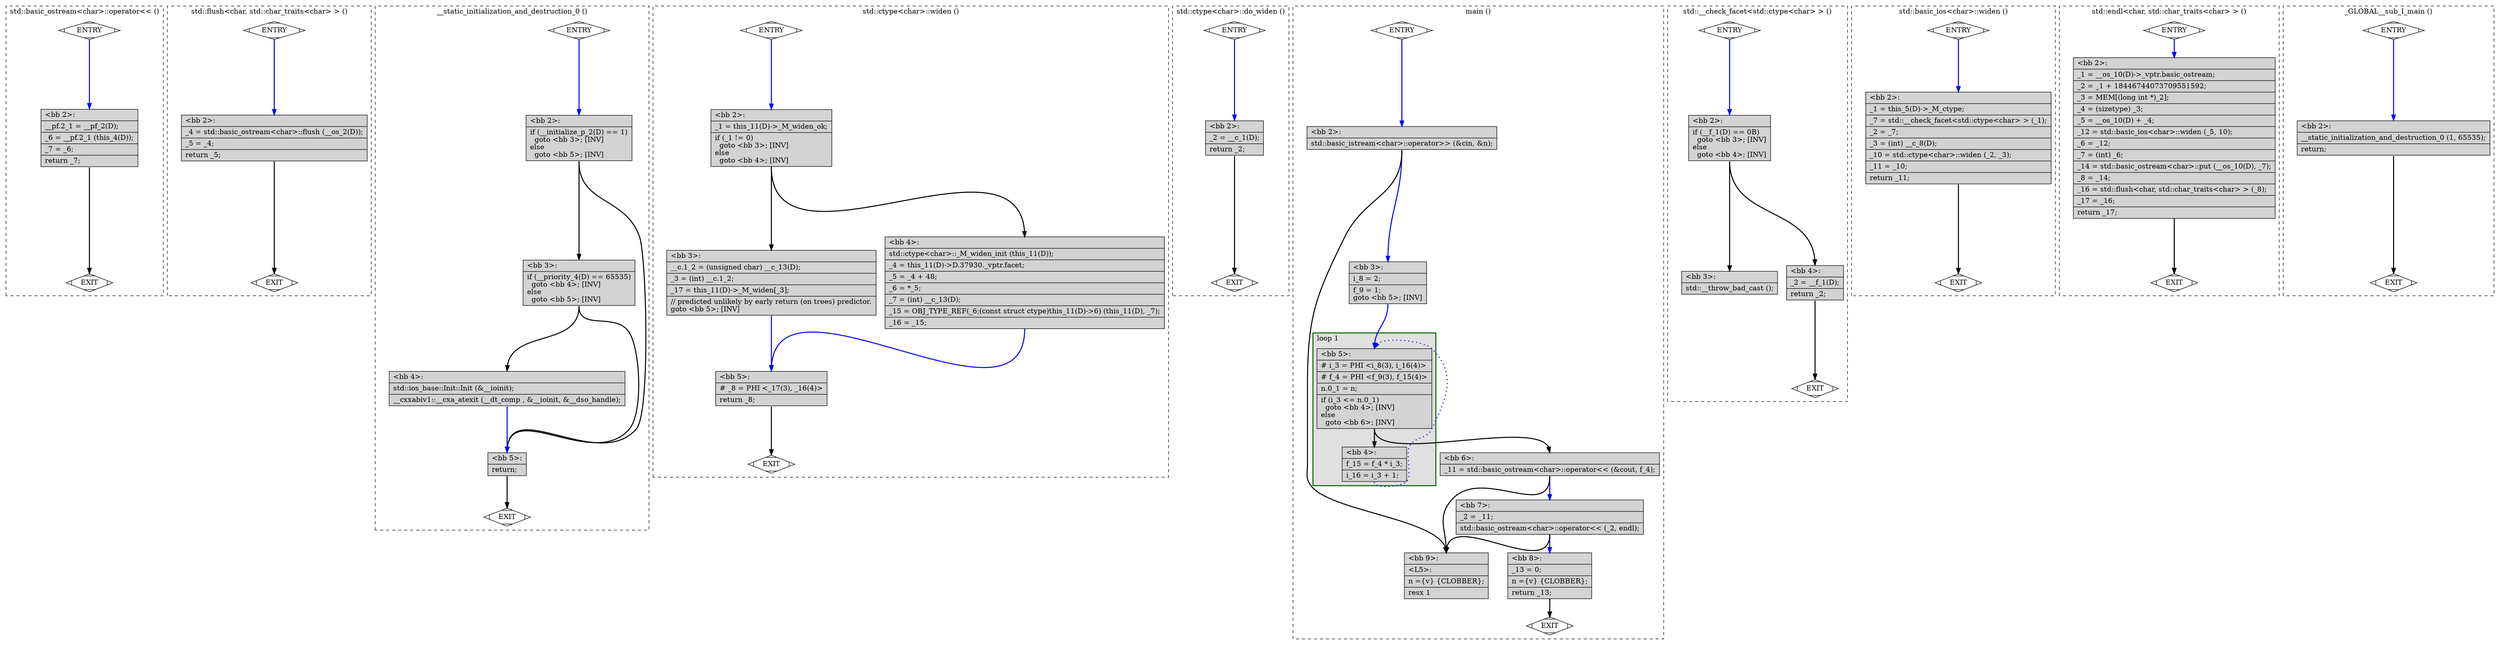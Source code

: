 digraph "factorial.cpp.023t.ssa" {
overlap=false;
subgraph "cluster_std::basic_ostream<char>::operator<<" {
	style="dashed";
	color="black";
	label="std::basic_ostream<char>::operator<< ()";
	fn_2040_basic_block_0 [shape=Mdiamond,style=filled,fillcolor=white,label="ENTRY"];

	fn_2040_basic_block_1 [shape=Mdiamond,style=filled,fillcolor=white,label="EXIT"];

	fn_2040_basic_block_2 [shape=record,style=filled,fillcolor=lightgrey,label="{\<bb\ 2\>:\l\
|__pf.2_1\ =\ __pf_2(D);\l\
|_6\ =\ __pf.2_1\ (this_4(D));\l\
|_7\ =\ _6;\l\
|return\ _7;\l\
}"];

	fn_2040_basic_block_0:s -> fn_2040_basic_block_2:n [style="solid,bold",color=blue,weight=100,constraint=true];
	fn_2040_basic_block_2:s -> fn_2040_basic_block_1:n [style="solid,bold",color=black,weight=10,constraint=true];
	fn_2040_basic_block_0:s -> fn_2040_basic_block_1:n [style="invis",constraint=true];
}
subgraph "cluster_std::flush<char, std::char_traits<char> >" {
	style="dashed";
	color="black";
	label="std::flush<char, std::char_traits<char> > ()";
	fn_2119_basic_block_0 [shape=Mdiamond,style=filled,fillcolor=white,label="ENTRY"];

	fn_2119_basic_block_1 [shape=Mdiamond,style=filled,fillcolor=white,label="EXIT"];

	fn_2119_basic_block_2 [shape=record,style=filled,fillcolor=lightgrey,label="{\<bb\ 2\>:\l\
|_4\ =\ std::basic_ostream\<char\>::flush\ (__os_2(D));\l\
|_5\ =\ _4;\l\
|return\ _5;\l\
}"];

	fn_2119_basic_block_0:s -> fn_2119_basic_block_2:n [style="solid,bold",color=blue,weight=100,constraint=true];
	fn_2119_basic_block_2:s -> fn_2119_basic_block_1:n [style="solid,bold",color=black,weight=10,constraint=true];
	fn_2119_basic_block_0:s -> fn_2119_basic_block_1:n [style="invis",constraint=true];
}
subgraph "cluster___static_initialization_and_destruction_0" {
	style="dashed";
	color="black";
	label="__static_initialization_and_destruction_0 ()";
	fn_2278_basic_block_0 [shape=Mdiamond,style=filled,fillcolor=white,label="ENTRY"];

	fn_2278_basic_block_1 [shape=Mdiamond,style=filled,fillcolor=white,label="EXIT"];

	fn_2278_basic_block_2 [shape=record,style=filled,fillcolor=lightgrey,label="{\<bb\ 2\>:\l\
|if\ (__initialize_p_2(D)\ ==\ 1)\l\
\ \ goto\ \<bb\ 3\>;\ [INV]\l\
else\l\
\ \ goto\ \<bb\ 5\>;\ [INV]\l\
}"];

	fn_2278_basic_block_3 [shape=record,style=filled,fillcolor=lightgrey,label="{\<bb\ 3\>:\l\
|if\ (__priority_4(D)\ ==\ 65535)\l\
\ \ goto\ \<bb\ 4\>;\ [INV]\l\
else\l\
\ \ goto\ \<bb\ 5\>;\ [INV]\l\
}"];

	fn_2278_basic_block_4 [shape=record,style=filled,fillcolor=lightgrey,label="{\<bb\ 4\>:\l\
|std::ios_base::Init::Init\ (&__ioinit);\l\
|__cxxabiv1::__cxa_atexit\ (__dt_comp\ ,\ &__ioinit,\ &__dso_handle);\l\
}"];

	fn_2278_basic_block_5 [shape=record,style=filled,fillcolor=lightgrey,label="{\<bb\ 5\>:\l\
|return;\l\
}"];

	fn_2278_basic_block_0:s -> fn_2278_basic_block_2:n [style="solid,bold",color=blue,weight=100,constraint=true];
	fn_2278_basic_block_2:s -> fn_2278_basic_block_3:n [style="solid,bold",color=black,weight=10,constraint=true];
	fn_2278_basic_block_2:s -> fn_2278_basic_block_5:n [style="solid,bold",color=black,weight=10,constraint=true];
	fn_2278_basic_block_3:s -> fn_2278_basic_block_4:n [style="solid,bold",color=black,weight=10,constraint=true];
	fn_2278_basic_block_3:s -> fn_2278_basic_block_5:n [style="solid,bold",color=black,weight=10,constraint=true];
	fn_2278_basic_block_4:s -> fn_2278_basic_block_5:n [style="solid,bold",color=blue,weight=100,constraint=true];
	fn_2278_basic_block_5:s -> fn_2278_basic_block_1:n [style="solid,bold",color=black,weight=10,constraint=true];
	fn_2278_basic_block_0:s -> fn_2278_basic_block_1:n [style="invis",constraint=true];
}
subgraph "cluster_std::ctype<char>::widen" {
	style="dashed";
	color="black";
	label="std::ctype<char>::widen ()";
	fn_1526_basic_block_0 [shape=Mdiamond,style=filled,fillcolor=white,label="ENTRY"];

	fn_1526_basic_block_1 [shape=Mdiamond,style=filled,fillcolor=white,label="EXIT"];

	fn_1526_basic_block_2 [shape=record,style=filled,fillcolor=lightgrey,label="{\<bb\ 2\>:\l\
|_1\ =\ this_11(D)-\>_M_widen_ok;\l\
|if\ (_1\ !=\ 0)\l\
\ \ goto\ \<bb\ 3\>;\ [INV]\l\
else\l\
\ \ goto\ \<bb\ 4\>;\ [INV]\l\
}"];

	fn_1526_basic_block_3 [shape=record,style=filled,fillcolor=lightgrey,label="{\<bb\ 3\>:\l\
|__c.1_2\ =\ (unsigned\ char)\ __c_13(D);\l\
|_3\ =\ (int)\ __c.1_2;\l\
|_17\ =\ this_11(D)-\>_M_widen[_3];\l\
|//\ predicted\ unlikely\ by\ early\ return\ (on\ trees)\ predictor.\l\
goto\ \<bb\ 5\>;\ [INV]\l\
}"];

	fn_1526_basic_block_4 [shape=record,style=filled,fillcolor=lightgrey,label="{\<bb\ 4\>:\l\
|std::ctype\<char\>::_M_widen_init\ (this_11(D));\l\
|_4\ =\ this_11(D)-\>D.37930._vptr.facet;\l\
|_5\ =\ _4\ +\ 48;\l\
|_6\ =\ *_5;\l\
|_7\ =\ (int)\ __c_13(D);\l\
|_15\ =\ OBJ_TYPE_REF(_6;(const\ struct\ ctype)this_11(D)-\>6)\ (this_11(D),\ _7);\l\
|_16\ =\ _15;\l\
}"];

	fn_1526_basic_block_5 [shape=record,style=filled,fillcolor=lightgrey,label="{\<bb\ 5\>:\l\
|#\ _8\ =\ PHI\ \<_17(3),\ _16(4)\>\l\
|return\ _8;\l\
}"];

	fn_1526_basic_block_0:s -> fn_1526_basic_block_2:n [style="solid,bold",color=blue,weight=100,constraint=true];
	fn_1526_basic_block_2:s -> fn_1526_basic_block_3:n [style="solid,bold",color=black,weight=10,constraint=true];
	fn_1526_basic_block_2:s -> fn_1526_basic_block_4:n [style="solid,bold",color=black,weight=10,constraint=true];
	fn_1526_basic_block_3:s -> fn_1526_basic_block_5:n [style="solid,bold",color=blue,weight=100,constraint=true];
	fn_1526_basic_block_4:s -> fn_1526_basic_block_5:n [style="solid,bold",color=blue,weight=100,constraint=true];
	fn_1526_basic_block_5:s -> fn_1526_basic_block_1:n [style="solid,bold",color=black,weight=10,constraint=true];
	fn_1526_basic_block_0:s -> fn_1526_basic_block_1:n [style="invis",constraint=true];
}
subgraph "cluster_std::ctype<char>::do_widen" {
	style="dashed";
	color="black";
	label="std::ctype<char>::do_widen ()";
	fn_1531_basic_block_0 [shape=Mdiamond,style=filled,fillcolor=white,label="ENTRY"];

	fn_1531_basic_block_1 [shape=Mdiamond,style=filled,fillcolor=white,label="EXIT"];

	fn_1531_basic_block_2 [shape=record,style=filled,fillcolor=lightgrey,label="{\<bb\ 2\>:\l\
|_2\ =\ __c_1(D);\l\
|return\ _2;\l\
}"];

	fn_1531_basic_block_0:s -> fn_1531_basic_block_2:n [style="solid,bold",color=blue,weight=100,constraint=true];
	fn_1531_basic_block_2:s -> fn_1531_basic_block_1:n [style="solid,bold",color=black,weight=10,constraint=true];
	fn_1531_basic_block_0:s -> fn_1531_basic_block_1:n [style="invis",constraint=true];
}
subgraph "cluster_main" {
	style="dashed";
	color="black";
	label="main ()";
	subgraph cluster_1778_1 {
	style="filled";
	color="darkgreen";
	fillcolor="grey88";
	label="loop 1";
	labeljust=l;
	penwidth=2;
	fn_1778_basic_block_5 [shape=record,style=filled,fillcolor=lightgrey,label="{\<bb\ 5\>:\l\
|#\ i_3\ =\ PHI\ \<i_8(3),\ i_16(4)\>\l\
|#\ f_4\ =\ PHI\ \<f_9(3),\ f_15(4)\>\l\
|n.0_1\ =\ n;\l\
|if\ (i_3\ \<=\ n.0_1)\l\
\ \ goto\ \<bb\ 4\>;\ [INV]\l\
else\l\
\ \ goto\ \<bb\ 6\>;\ [INV]\l\
}"];

	fn_1778_basic_block_4 [shape=record,style=filled,fillcolor=lightgrey,label="{\<bb\ 4\>:\l\
|f_15\ =\ f_4\ *\ i_3;\l\
|i_16\ =\ i_3\ +\ 1;\l\
}"];

	}
	fn_1778_basic_block_0 [shape=Mdiamond,style=filled,fillcolor=white,label="ENTRY"];

	fn_1778_basic_block_1 [shape=Mdiamond,style=filled,fillcolor=white,label="EXIT"];

	fn_1778_basic_block_2 [shape=record,style=filled,fillcolor=lightgrey,label="{\<bb\ 2\>:\l\
|std::basic_istream\<char\>::operator\>\>\ (&cin,\ &n);\l\
}"];

	fn_1778_basic_block_3 [shape=record,style=filled,fillcolor=lightgrey,label="{\<bb\ 3\>:\l\
|i_8\ =\ 2;\l\
|f_9\ =\ 1;\l\
goto\ \<bb\ 5\>;\ [INV]\l\
}"];

	fn_1778_basic_block_6 [shape=record,style=filled,fillcolor=lightgrey,label="{\<bb\ 6\>:\l\
|_11\ =\ std::basic_ostream\<char\>::operator\<\<\ (&cout,\ f_4);\l\
}"];

	fn_1778_basic_block_7 [shape=record,style=filled,fillcolor=lightgrey,label="{\<bb\ 7\>:\l\
|_2\ =\ _11;\l\
|std::basic_ostream\<char\>::operator\<\<\ (_2,\ endl);\l\
}"];

	fn_1778_basic_block_8 [shape=record,style=filled,fillcolor=lightgrey,label="{\<bb\ 8\>:\l\
|_13\ =\ 0;\l\
|n\ =\{v\}\ \{CLOBBER\};\l\
|return\ _13;\l\
}"];

	fn_1778_basic_block_9 [shape=record,style=filled,fillcolor=lightgrey,label="{\<bb\ 9\>:\l\
|\<L5\>:\l\
|n\ =\{v\}\ \{CLOBBER\};\l\
|resx\ 1\l\
}"];

	fn_1778_basic_block_0:s -> fn_1778_basic_block_2:n [style="solid,bold",color=blue,weight=100,constraint=true];
	fn_1778_basic_block_2:s -> fn_1778_basic_block_9:n [style="solid,bold",color=black,weight=10,constraint=true];
	fn_1778_basic_block_2:s -> fn_1778_basic_block_3:n [style="solid,bold",color=blue,weight=100,constraint=true];
	fn_1778_basic_block_3:s -> fn_1778_basic_block_5:n [style="solid,bold",color=blue,weight=100,constraint=true];
	fn_1778_basic_block_4:s -> fn_1778_basic_block_5:n [style="dotted,bold",color=blue,weight=10,constraint=false];
	fn_1778_basic_block_5:s -> fn_1778_basic_block_4:n [style="solid,bold",color=black,weight=10,constraint=true];
	fn_1778_basic_block_5:s -> fn_1778_basic_block_6:n [style="solid,bold",color=black,weight=10,constraint=true];
	fn_1778_basic_block_6:s -> fn_1778_basic_block_9:n [style="solid,bold",color=black,weight=10,constraint=true];
	fn_1778_basic_block_6:s -> fn_1778_basic_block_7:n [style="solid,bold",color=blue,weight=100,constraint=true];
	fn_1778_basic_block_7:s -> fn_1778_basic_block_9:n [style="solid,bold",color=black,weight=10,constraint=true];
	fn_1778_basic_block_7:s -> fn_1778_basic_block_8:n [style="solid,bold",color=blue,weight=100,constraint=true];
	fn_1778_basic_block_8:s -> fn_1778_basic_block_1:n [style="solid,bold",color=black,weight=10,constraint=true];
	fn_1778_basic_block_0:s -> fn_1778_basic_block_1:n [style="invis",constraint=true];
}
subgraph "cluster_std::__check_facet<std::ctype<char> >" {
	style="dashed";
	color="black";
	label="std::__check_facet<std::ctype<char> > ()";
	fn_2154_basic_block_0 [shape=Mdiamond,style=filled,fillcolor=white,label="ENTRY"];

	fn_2154_basic_block_1 [shape=Mdiamond,style=filled,fillcolor=white,label="EXIT"];

	fn_2154_basic_block_2 [shape=record,style=filled,fillcolor=lightgrey,label="{\<bb\ 2\>:\l\
|if\ (__f_1(D)\ ==\ 0B)\l\
\ \ goto\ \<bb\ 3\>;\ [INV]\l\
else\l\
\ \ goto\ \<bb\ 4\>;\ [INV]\l\
}"];

	fn_2154_basic_block_3 [shape=record,style=filled,fillcolor=lightgrey,label="{\<bb\ 3\>:\l\
|std::__throw_bad_cast\ ();\l\
}"];

	fn_2154_basic_block_4 [shape=record,style=filled,fillcolor=lightgrey,label="{\<bb\ 4\>:\l\
|_2\ =\ __f_1(D);\l\
|return\ _2;\l\
}"];

	fn_2154_basic_block_0:s -> fn_2154_basic_block_2:n [style="solid,bold",color=blue,weight=100,constraint=true];
	fn_2154_basic_block_2:s -> fn_2154_basic_block_3:n [style="solid,bold",color=black,weight=10,constraint=true];
	fn_2154_basic_block_2:s -> fn_2154_basic_block_4:n [style="solid,bold",color=black,weight=10,constraint=true];
	fn_2154_basic_block_4:s -> fn_2154_basic_block_1:n [style="solid,bold",color=black,weight=10,constraint=true];
	fn_2154_basic_block_0:s -> fn_2154_basic_block_1:n [style="invis",constraint=true];
}
subgraph "cluster_std::basic_ios<char>::widen" {
	style="dashed";
	color="black";
	label="std::basic_ios<char>::widen ()";
	fn_2118_basic_block_0 [shape=Mdiamond,style=filled,fillcolor=white,label="ENTRY"];

	fn_2118_basic_block_1 [shape=Mdiamond,style=filled,fillcolor=white,label="EXIT"];

	fn_2118_basic_block_2 [shape=record,style=filled,fillcolor=lightgrey,label="{\<bb\ 2\>:\l\
|_1\ =\ this_5(D)-\>_M_ctype;\l\
|_7\ =\ std::__check_facet\<std::ctype\<char\>\ \>\ (_1);\l\
|_2\ =\ _7;\l\
|_3\ =\ (int)\ __c_8(D);\l\
|_10\ =\ std::ctype\<char\>::widen\ (_2,\ _3);\l\
|_11\ =\ _10;\l\
|return\ _11;\l\
}"];

	fn_2118_basic_block_0:s -> fn_2118_basic_block_2:n [style="solid,bold",color=blue,weight=100,constraint=true];
	fn_2118_basic_block_2:s -> fn_2118_basic_block_1:n [style="solid,bold",color=black,weight=10,constraint=true];
	fn_2118_basic_block_0:s -> fn_2118_basic_block_1:n [style="invis",constraint=true];
}
subgraph "cluster_std::endl<char, std::char_traits<char> >" {
	style="dashed";
	color="black";
	label="std::endl<char, std::char_traits<char> > ()";
	fn_2039_basic_block_0 [shape=Mdiamond,style=filled,fillcolor=white,label="ENTRY"];

	fn_2039_basic_block_1 [shape=Mdiamond,style=filled,fillcolor=white,label="EXIT"];

	fn_2039_basic_block_2 [shape=record,style=filled,fillcolor=lightgrey,label="{\<bb\ 2\>:\l\
|_1\ =\ __os_10(D)-\>_vptr.basic_ostream;\l\
|_2\ =\ _1\ +\ 18446744073709551592;\l\
|_3\ =\ MEM[(long\ int\ *)_2];\l\
|_4\ =\ (sizetype)\ _3;\l\
|_5\ =\ __os_10(D)\ +\ _4;\l\
|_12\ =\ std::basic_ios\<char\>::widen\ (_5,\ 10);\l\
|_6\ =\ _12;\l\
|_7\ =\ (int)\ _6;\l\
|_14\ =\ std::basic_ostream\<char\>::put\ (__os_10(D),\ _7);\l\
|_8\ =\ _14;\l\
|_16\ =\ std::flush\<char,\ std::char_traits\<char\>\ \>\ (_8);\l\
|_17\ =\ _16;\l\
|return\ _17;\l\
}"];

	fn_2039_basic_block_0:s -> fn_2039_basic_block_2:n [style="solid,bold",color=blue,weight=100,constraint=true];
	fn_2039_basic_block_2:s -> fn_2039_basic_block_1:n [style="solid,bold",color=black,weight=10,constraint=true];
	fn_2039_basic_block_0:s -> fn_2039_basic_block_1:n [style="invis",constraint=true];
}
subgraph "cluster__GLOBAL__sub_I_main" {
	style="dashed";
	color="black";
	label="_GLOBAL__sub_I_main ()";
	fn_2279_basic_block_0 [shape=Mdiamond,style=filled,fillcolor=white,label="ENTRY"];

	fn_2279_basic_block_1 [shape=Mdiamond,style=filled,fillcolor=white,label="EXIT"];

	fn_2279_basic_block_2 [shape=record,style=filled,fillcolor=lightgrey,label="{\<bb\ 2\>:\l\
|__static_initialization_and_destruction_0\ (1,\ 65535);\l\
|return;\l\
}"];

	fn_2279_basic_block_0:s -> fn_2279_basic_block_2:n [style="solid,bold",color=blue,weight=100,constraint=true];
	fn_2279_basic_block_2:s -> fn_2279_basic_block_1:n [style="solid,bold",color=black,weight=10,constraint=true];
	fn_2279_basic_block_0:s -> fn_2279_basic_block_1:n [style="invis",constraint=true];
}
}

